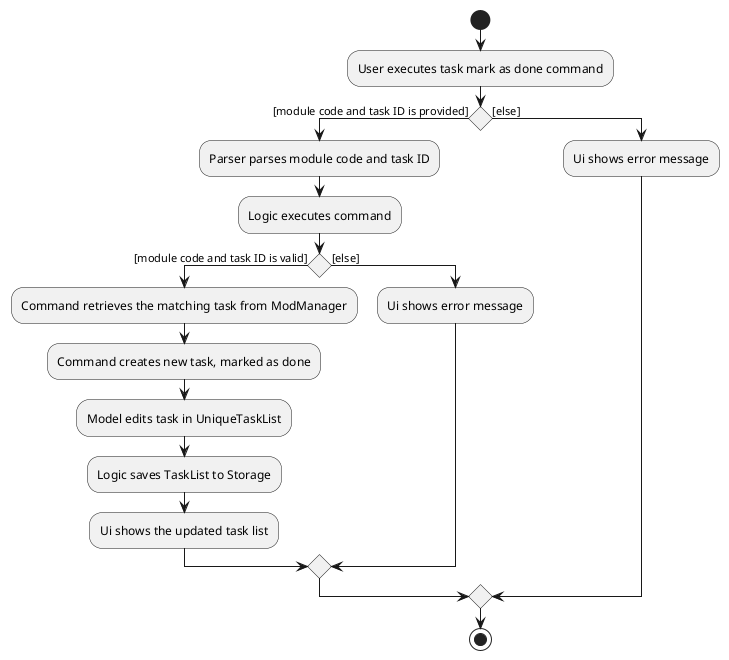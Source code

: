 @startuml
start
:User executes task mark as done command;
if () then ([module code and task ID is provided])
    :Parser parses module code and task ID;
    :Logic executes command;
    if () then ([module code and task ID is valid])
        :Command retrieves the matching task from ModManager;
        :Command creates new task, marked as done;
        :Model edits task in UniqueTaskList;
        :Logic saves TaskList to Storage;
        :Ui shows the updated task list;
    else ([else])
        :Ui shows error message;
    endif
else ([else])
    :Ui shows error message;
endif
stop
@enduml
